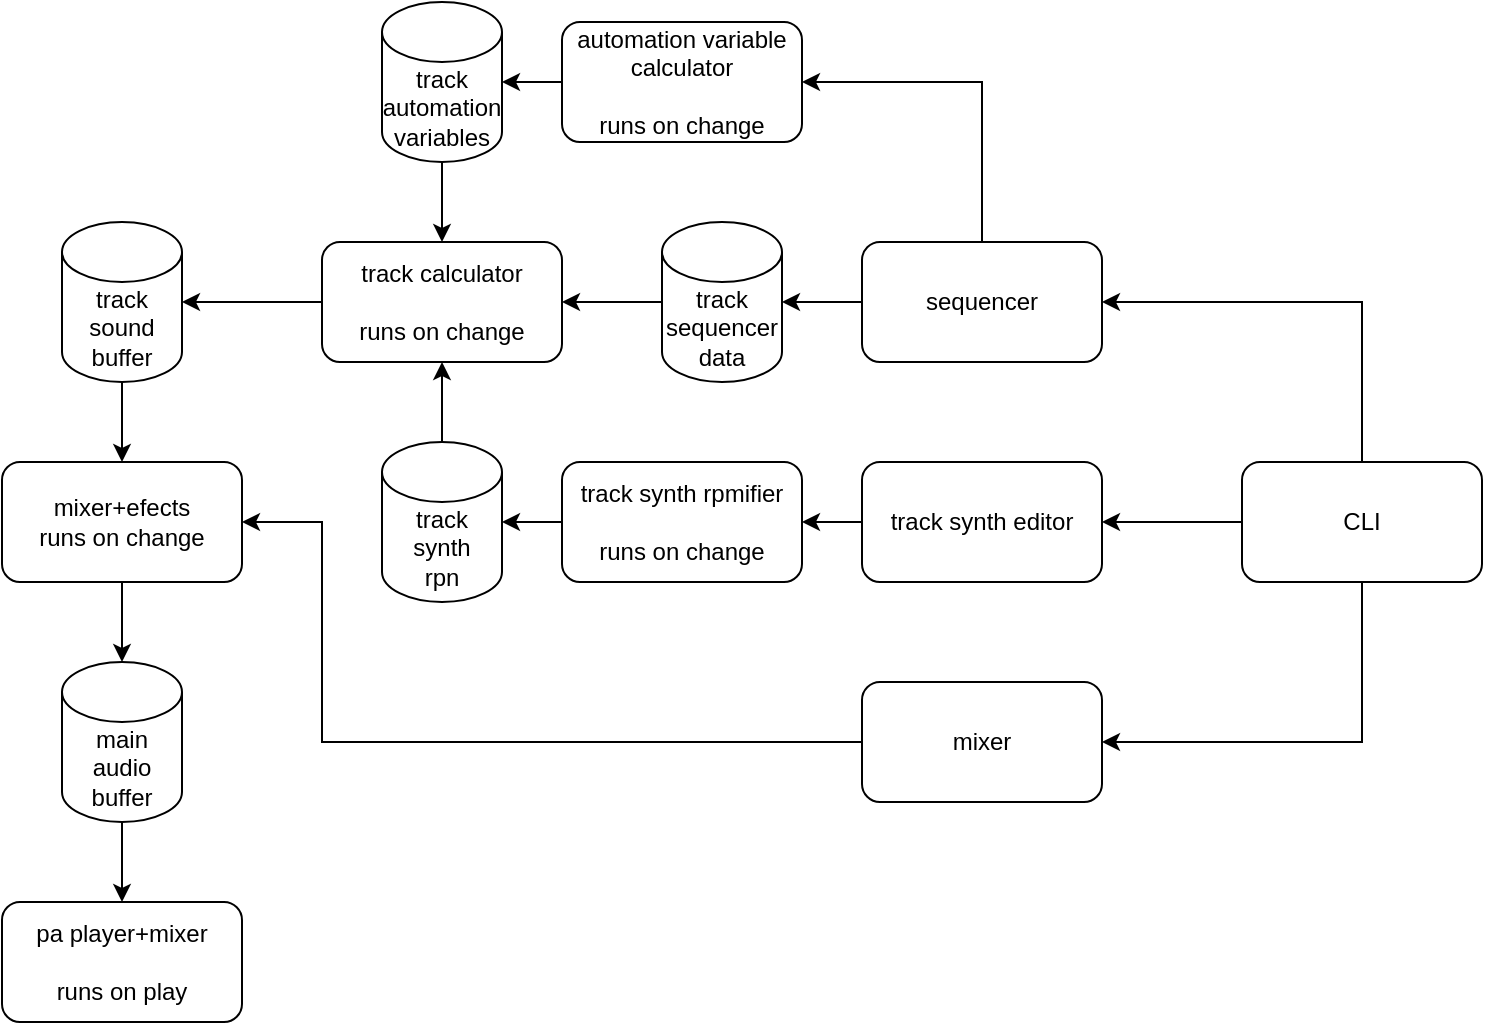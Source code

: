 <mxfile version="19.0.2" type="device"><diagram id="ybmnvvKIiRhDf6Q12eNs" name="Page-1"><mxGraphModel dx="981" dy="624" grid="1" gridSize="10" guides="1" tooltips="1" connect="1" arrows="1" fold="1" page="1" pageScale="1" pageWidth="850" pageHeight="1100" math="0" shadow="0"><root><mxCell id="0"/><mxCell id="1" parent="0"/><mxCell id="pNX83qgO-onk4U_Qu516-1" value="pa player+mixer&lt;br&gt;&lt;br&gt;runs on play" style="rounded=1;whiteSpace=wrap;html=1;" parent="1" vertex="1"><mxGeometry x="40" y="490" width="120" height="60" as="geometry"/></mxCell><mxCell id="OoQeJ2QS3NuhDKllcrf2-7" value="" style="edgeStyle=orthogonalEdgeStyle;rounded=0;orthogonalLoop=1;jettySize=auto;html=1;" edge="1" parent="1" source="pNX83qgO-onk4U_Qu516-3" target="OoQeJ2QS3NuhDKllcrf2-4"><mxGeometry relative="1" as="geometry"/></mxCell><mxCell id="pNX83qgO-onk4U_Qu516-3" value="track sound buffer" style="shape=cylinder3;whiteSpace=wrap;html=1;boundedLbl=1;backgroundOutline=1;size=15;" parent="1" vertex="1"><mxGeometry x="70" y="150" width="60" height="80" as="geometry"/></mxCell><mxCell id="pNX83qgO-onk4U_Qu516-6" style="edgeStyle=orthogonalEdgeStyle;rounded=0;orthogonalLoop=1;jettySize=auto;html=1;exitX=0;exitY=0.5;exitDx=0;exitDy=0;" parent="1" source="pNX83qgO-onk4U_Qu516-5" target="pNX83qgO-onk4U_Qu516-3" edge="1"><mxGeometry relative="1" as="geometry"/></mxCell><mxCell id="pNX83qgO-onk4U_Qu516-5" value="track calculator&lt;br&gt;&lt;br&gt;runs on change" style="rounded=1;whiteSpace=wrap;html=1;" parent="1" vertex="1"><mxGeometry x="200" y="160" width="120" height="60" as="geometry"/></mxCell><mxCell id="pNX83qgO-onk4U_Qu516-9" style="edgeStyle=orthogonalEdgeStyle;rounded=0;orthogonalLoop=1;jettySize=auto;html=1;exitX=0.5;exitY=0;exitDx=0;exitDy=0;exitPerimeter=0;entryX=0.5;entryY=1;entryDx=0;entryDy=0;" parent="1" source="pNX83qgO-onk4U_Qu516-8" target="pNX83qgO-onk4U_Qu516-5" edge="1"><mxGeometry relative="1" as="geometry"/></mxCell><mxCell id="pNX83qgO-onk4U_Qu516-8" value="track synth&lt;br&gt;rpn" style="shape=cylinder3;whiteSpace=wrap;html=1;boundedLbl=1;backgroundOutline=1;size=15;" parent="1" vertex="1"><mxGeometry x="230" y="260" width="60" height="80" as="geometry"/></mxCell><mxCell id="pNX83qgO-onk4U_Qu516-11" style="edgeStyle=orthogonalEdgeStyle;rounded=0;orthogonalLoop=1;jettySize=auto;html=1;exitX=0;exitY=0.5;exitDx=0;exitDy=0;entryX=1;entryY=0.5;entryDx=0;entryDy=0;entryPerimeter=0;" parent="1" source="pNX83qgO-onk4U_Qu516-10" target="pNX83qgO-onk4U_Qu516-8" edge="1"><mxGeometry relative="1" as="geometry"/></mxCell><mxCell id="pNX83qgO-onk4U_Qu516-10" value="track synth rpmifier&lt;br&gt;&lt;br&gt;runs on change" style="rounded=1;whiteSpace=wrap;html=1;" parent="1" vertex="1"><mxGeometry x="320" y="270" width="120" height="60" as="geometry"/></mxCell><mxCell id="pNX83qgO-onk4U_Qu516-13" style="edgeStyle=orthogonalEdgeStyle;rounded=0;orthogonalLoop=1;jettySize=auto;html=1;exitX=0;exitY=0.5;exitDx=0;exitDy=0;entryX=1;entryY=0.5;entryDx=0;entryDy=0;" parent="1" source="pNX83qgO-onk4U_Qu516-12" target="pNX83qgO-onk4U_Qu516-10" edge="1"><mxGeometry relative="1" as="geometry"/></mxCell><mxCell id="pNX83qgO-onk4U_Qu516-12" value="track synth editor" style="rounded=1;whiteSpace=wrap;html=1;" parent="1" vertex="1"><mxGeometry x="470" y="270" width="120" height="60" as="geometry"/></mxCell><mxCell id="pNX83qgO-onk4U_Qu516-16" style="edgeStyle=orthogonalEdgeStyle;rounded=0;orthogonalLoop=1;jettySize=auto;html=1;exitX=0;exitY=0.5;exitDx=0;exitDy=0;entryX=1;entryY=0.5;entryDx=0;entryDy=0;entryPerimeter=0;" parent="1" source="pNX83qgO-onk4U_Qu516-14" target="pNX83qgO-onk4U_Qu516-15" edge="1"><mxGeometry relative="1" as="geometry"/></mxCell><mxCell id="pNX83qgO-onk4U_Qu516-30" style="edgeStyle=orthogonalEdgeStyle;rounded=0;orthogonalLoop=1;jettySize=auto;html=1;exitX=0.5;exitY=0;exitDx=0;exitDy=0;entryX=1;entryY=0.5;entryDx=0;entryDy=0;" parent="1" source="pNX83qgO-onk4U_Qu516-14" target="pNX83qgO-onk4U_Qu516-22" edge="1"><mxGeometry relative="1" as="geometry"/></mxCell><mxCell id="pNX83qgO-onk4U_Qu516-14" value="sequencer" style="rounded=1;whiteSpace=wrap;html=1;" parent="1" vertex="1"><mxGeometry x="470" y="160" width="120" height="60" as="geometry"/></mxCell><mxCell id="pNX83qgO-onk4U_Qu516-17" style="edgeStyle=orthogonalEdgeStyle;rounded=0;orthogonalLoop=1;jettySize=auto;html=1;exitX=0;exitY=0.5;exitDx=0;exitDy=0;exitPerimeter=0;entryX=1;entryY=0.5;entryDx=0;entryDy=0;" parent="1" source="pNX83qgO-onk4U_Qu516-15" target="pNX83qgO-onk4U_Qu516-5" edge="1"><mxGeometry relative="1" as="geometry"/></mxCell><mxCell id="pNX83qgO-onk4U_Qu516-15" value="track sequencer data" style="shape=cylinder3;whiteSpace=wrap;html=1;boundedLbl=1;backgroundOutline=1;size=15;" parent="1" vertex="1"><mxGeometry x="370" y="150" width="60" height="80" as="geometry"/></mxCell><mxCell id="OoQeJ2QS3NuhDKllcrf2-9" style="edgeStyle=orthogonalEdgeStyle;rounded=0;orthogonalLoop=1;jettySize=auto;html=1;exitX=0;exitY=0.5;exitDx=0;exitDy=0;entryX=1;entryY=0.5;entryDx=0;entryDy=0;" edge="1" parent="1" source="pNX83qgO-onk4U_Qu516-20" target="OoQeJ2QS3NuhDKllcrf2-4"><mxGeometry relative="1" as="geometry"><Array as="points"><mxPoint x="200" y="410"/><mxPoint x="200" y="300"/></Array></mxGeometry></mxCell><mxCell id="pNX83qgO-onk4U_Qu516-20" value="mixer" style="rounded=1;whiteSpace=wrap;html=1;" parent="1" vertex="1"><mxGeometry x="470" y="380" width="120" height="60" as="geometry"/></mxCell><mxCell id="pNX83qgO-onk4U_Qu516-27" style="edgeStyle=orthogonalEdgeStyle;rounded=0;orthogonalLoop=1;jettySize=auto;html=1;exitX=0;exitY=0.5;exitDx=0;exitDy=0;entryX=1;entryY=0.5;entryDx=0;entryDy=0;entryPerimeter=0;" parent="1" source="pNX83qgO-onk4U_Qu516-22" target="pNX83qgO-onk4U_Qu516-25" edge="1"><mxGeometry relative="1" as="geometry"/></mxCell><mxCell id="pNX83qgO-onk4U_Qu516-22" value="automation variable calculator&lt;br&gt;&lt;br&gt;runs on change" style="rounded=1;whiteSpace=wrap;html=1;" parent="1" vertex="1"><mxGeometry x="320" y="50" width="120" height="60" as="geometry"/></mxCell><mxCell id="pNX83qgO-onk4U_Qu516-26" style="edgeStyle=orthogonalEdgeStyle;rounded=0;orthogonalLoop=1;jettySize=auto;html=1;exitX=0.5;exitY=1;exitDx=0;exitDy=0;exitPerimeter=0;entryX=0.5;entryY=0;entryDx=0;entryDy=0;" parent="1" source="pNX83qgO-onk4U_Qu516-25" target="pNX83qgO-onk4U_Qu516-5" edge="1"><mxGeometry relative="1" as="geometry"/></mxCell><mxCell id="pNX83qgO-onk4U_Qu516-25" value="track automation variables" style="shape=cylinder3;whiteSpace=wrap;html=1;boundedLbl=1;backgroundOutline=1;size=15;" parent="1" vertex="1"><mxGeometry x="230" y="40" width="60" height="80" as="geometry"/></mxCell><mxCell id="rFXCZphNycHc2Zb3XZ9D-3" style="edgeStyle=orthogonalEdgeStyle;rounded=0;orthogonalLoop=1;jettySize=auto;html=1;exitX=0;exitY=0.5;exitDx=0;exitDy=0;entryX=1;entryY=0.5;entryDx=0;entryDy=0;" parent="1" source="rFXCZphNycHc2Zb3XZ9D-2" target="pNX83qgO-onk4U_Qu516-12" edge="1"><mxGeometry relative="1" as="geometry"/></mxCell><mxCell id="rFXCZphNycHc2Zb3XZ9D-4" style="edgeStyle=orthogonalEdgeStyle;rounded=0;orthogonalLoop=1;jettySize=auto;html=1;exitX=0.5;exitY=1;exitDx=0;exitDy=0;entryX=1;entryY=0.5;entryDx=0;entryDy=0;" parent="1" source="rFXCZphNycHc2Zb3XZ9D-2" target="pNX83qgO-onk4U_Qu516-20" edge="1"><mxGeometry relative="1" as="geometry"/></mxCell><mxCell id="rFXCZphNycHc2Zb3XZ9D-5" style="edgeStyle=orthogonalEdgeStyle;rounded=0;orthogonalLoop=1;jettySize=auto;html=1;exitX=0.5;exitY=0;exitDx=0;exitDy=0;entryX=1;entryY=0.5;entryDx=0;entryDy=0;" parent="1" source="rFXCZphNycHc2Zb3XZ9D-2" target="pNX83qgO-onk4U_Qu516-14" edge="1"><mxGeometry relative="1" as="geometry"/></mxCell><mxCell id="rFXCZphNycHc2Zb3XZ9D-2" value="CLI" style="rounded=1;whiteSpace=wrap;html=1;" parent="1" vertex="1"><mxGeometry x="660" y="270" width="120" height="60" as="geometry"/></mxCell><mxCell id="OoQeJ2QS3NuhDKllcrf2-6" value="" style="edgeStyle=orthogonalEdgeStyle;rounded=0;orthogonalLoop=1;jettySize=auto;html=1;" edge="1" parent="1" source="OoQeJ2QS3NuhDKllcrf2-4" target="OoQeJ2QS3NuhDKllcrf2-5"><mxGeometry relative="1" as="geometry"/></mxCell><mxCell id="OoQeJ2QS3NuhDKllcrf2-4" value="mixer+efects&lt;br&gt;runs on change" style="rounded=1;whiteSpace=wrap;html=1;" vertex="1" parent="1"><mxGeometry x="40" y="270" width="120" height="60" as="geometry"/></mxCell><mxCell id="OoQeJ2QS3NuhDKllcrf2-8" value="" style="edgeStyle=orthogonalEdgeStyle;rounded=0;orthogonalLoop=1;jettySize=auto;html=1;" edge="1" parent="1" source="OoQeJ2QS3NuhDKllcrf2-5" target="pNX83qgO-onk4U_Qu516-1"><mxGeometry relative="1" as="geometry"/></mxCell><mxCell id="OoQeJ2QS3NuhDKllcrf2-5" value="main audio buffer" style="shape=cylinder3;whiteSpace=wrap;html=1;boundedLbl=1;backgroundOutline=1;size=15;" vertex="1" parent="1"><mxGeometry x="70" y="370" width="60" height="80" as="geometry"/></mxCell></root></mxGraphModel></diagram></mxfile>